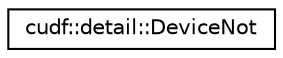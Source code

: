 digraph "Graphical Class Hierarchy"
{
 // LATEX_PDF_SIZE
  edge [fontname="Helvetica",fontsize="10",labelfontname="Helvetica",labelfontsize="10"];
  node [fontname="Helvetica",fontsize="10",shape=record];
  rankdir="LR";
  Node0 [label="cudf::detail::DeviceNot",height=0.2,width=0.4,color="black", fillcolor="white", style="filled",URL="$structcudf_1_1detail_1_1DeviceNot.html",tooltip=" "];
}
